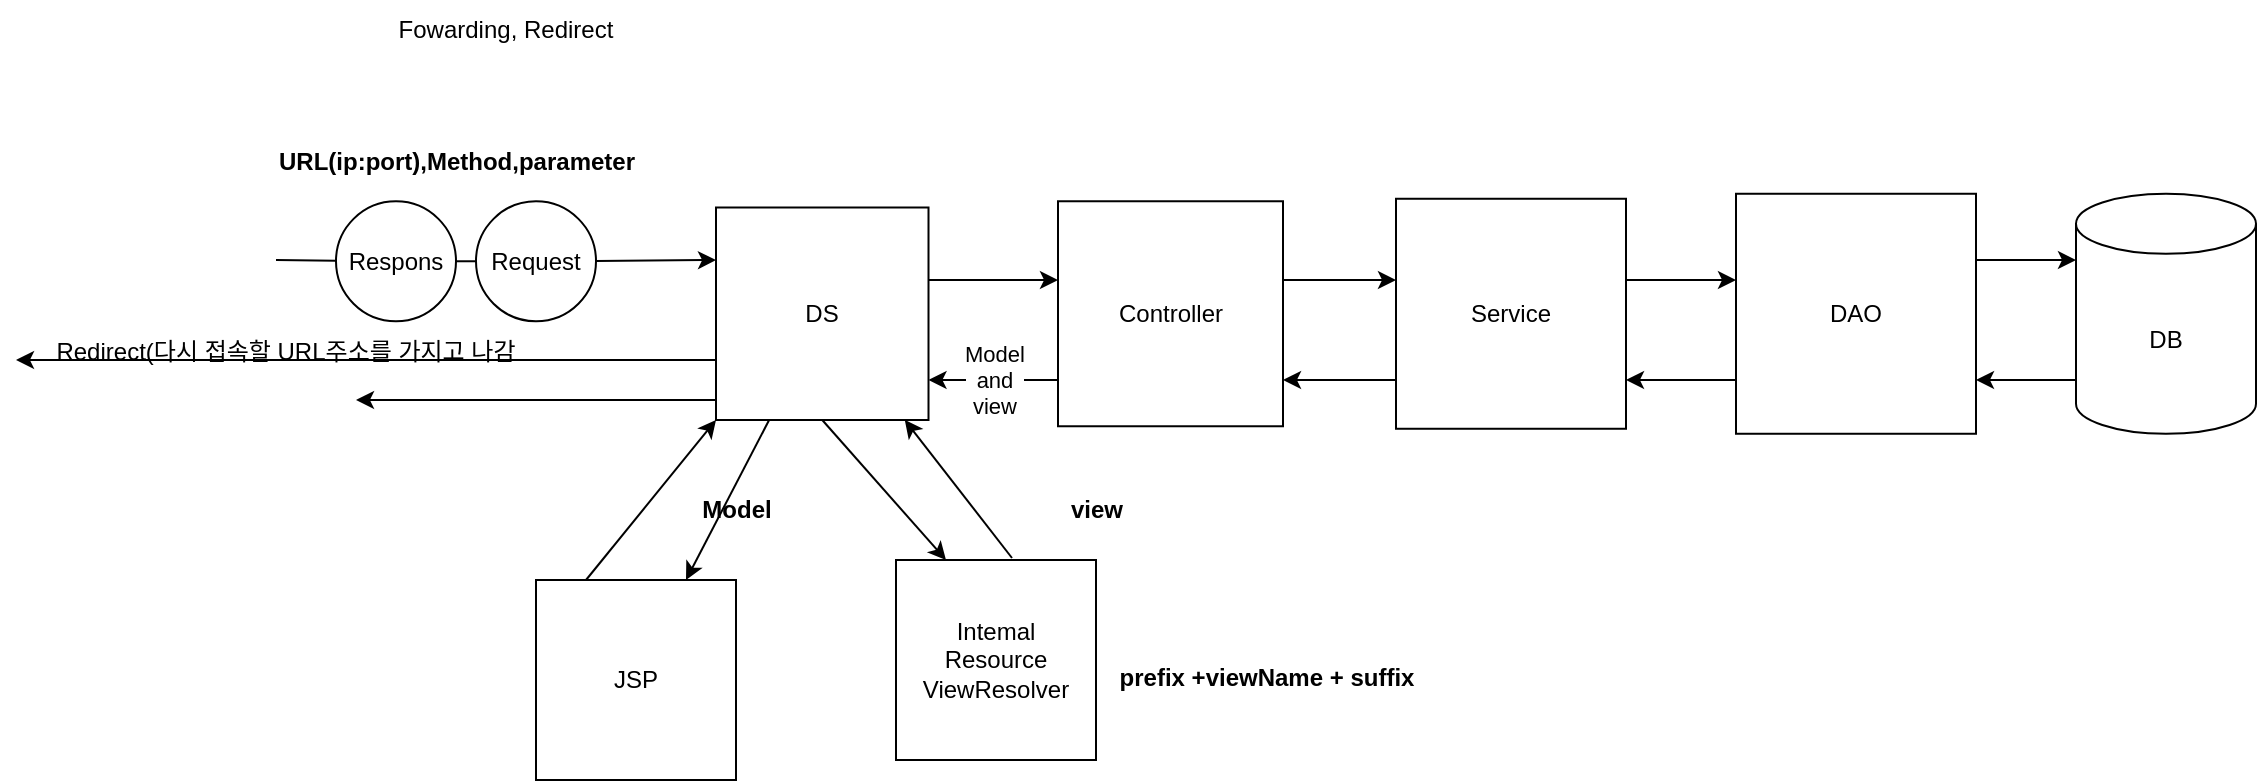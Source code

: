 <mxfile version="20.8.17" type="github" pages="2">
  <diagram name="페이지-1" id="vJRO00hqkpaGBJSzuBlY">
    <mxGraphModel dx="2214" dy="1965" grid="1" gridSize="10" guides="1" tooltips="1" connect="1" arrows="1" fold="1" page="1" pageScale="1" pageWidth="827" pageHeight="1169" math="0" shadow="0">
      <root>
        <mxCell id="0" />
        <mxCell id="1" parent="0" />
        <mxCell id="CpFPPWbDuUFxYbLGl7Xc-32" style="edgeStyle=orthogonalEdgeStyle;rounded=0;orthogonalLoop=1;jettySize=auto;html=1;" edge="1" parent="1" source="CpFPPWbDuUFxYbLGl7Xc-19" target="CpFPPWbDuUFxYbLGl7Xc-20">
          <mxGeometry relative="1" as="geometry">
            <Array as="points">
              <mxPoint x="800" y="-430" />
              <mxPoint x="800" y="-430" />
            </Array>
          </mxGeometry>
        </mxCell>
        <mxCell id="CpFPPWbDuUFxYbLGl7Xc-19" value="DB" style="shape=cylinder3;whiteSpace=wrap;html=1;boundedLbl=1;backgroundOutline=1;size=15;" vertex="1" parent="1">
          <mxGeometry x="810" y="-523.12" width="90" height="120" as="geometry" />
        </mxCell>
        <mxCell id="CpFPPWbDuUFxYbLGl7Xc-36" style="edgeStyle=orthogonalEdgeStyle;rounded=0;orthogonalLoop=1;jettySize=auto;html=1;" edge="1" parent="1" source="CpFPPWbDuUFxYbLGl7Xc-20" target="CpFPPWbDuUFxYbLGl7Xc-21">
          <mxGeometry relative="1" as="geometry">
            <Array as="points">
              <mxPoint x="610" y="-430" />
              <mxPoint x="610" y="-430" />
            </Array>
          </mxGeometry>
        </mxCell>
        <mxCell id="CpFPPWbDuUFxYbLGl7Xc-58" value="" style="edgeStyle=orthogonalEdgeStyle;rounded=0;orthogonalLoop=1;jettySize=auto;html=1;fontSize=12;" edge="1" parent="1" source="CpFPPWbDuUFxYbLGl7Xc-20" target="CpFPPWbDuUFxYbLGl7Xc-19">
          <mxGeometry relative="1" as="geometry">
            <Array as="points">
              <mxPoint x="790" y="-490" />
              <mxPoint x="790" y="-490" />
            </Array>
          </mxGeometry>
        </mxCell>
        <mxCell id="CpFPPWbDuUFxYbLGl7Xc-20" value="DAO" style="whiteSpace=wrap;html=1;aspect=fixed;" vertex="1" parent="1">
          <mxGeometry x="640" y="-523.12" width="120" height="120" as="geometry" />
        </mxCell>
        <mxCell id="CpFPPWbDuUFxYbLGl7Xc-29" style="edgeStyle=orthogonalEdgeStyle;rounded=0;orthogonalLoop=1;jettySize=auto;html=1;" edge="1" parent="1" source="CpFPPWbDuUFxYbLGl7Xc-21" target="CpFPPWbDuUFxYbLGl7Xc-20">
          <mxGeometry relative="1" as="geometry">
            <Array as="points">
              <mxPoint x="610" y="-480" />
              <mxPoint x="610" y="-480" />
            </Array>
          </mxGeometry>
        </mxCell>
        <mxCell id="CpFPPWbDuUFxYbLGl7Xc-37" value="" style="edgeStyle=orthogonalEdgeStyle;rounded=0;orthogonalLoop=1;jettySize=auto;html=1;" edge="1" parent="1" source="CpFPPWbDuUFxYbLGl7Xc-21" target="CpFPPWbDuUFxYbLGl7Xc-22">
          <mxGeometry relative="1" as="geometry">
            <Array as="points">
              <mxPoint x="440" y="-430" />
              <mxPoint x="440" y="-430" />
            </Array>
          </mxGeometry>
        </mxCell>
        <mxCell id="CpFPPWbDuUFxYbLGl7Xc-21" value="Service" style="whiteSpace=wrap;html=1;aspect=fixed;" vertex="1" parent="1">
          <mxGeometry x="470" y="-520.62" width="115" height="115" as="geometry" />
        </mxCell>
        <mxCell id="CpFPPWbDuUFxYbLGl7Xc-38" style="edgeStyle=orthogonalEdgeStyle;rounded=0;orthogonalLoop=1;jettySize=auto;html=1;" edge="1" parent="1" source="CpFPPWbDuUFxYbLGl7Xc-22">
          <mxGeometry relative="1" as="geometry">
            <mxPoint x="470" y="-480" as="targetPoint" />
            <Array as="points">
              <mxPoint x="470" y="-480" />
            </Array>
          </mxGeometry>
        </mxCell>
        <mxCell id="CpFPPWbDuUFxYbLGl7Xc-39" value="Model&lt;br&gt;and&lt;br&gt;view" style="edgeStyle=orthogonalEdgeStyle;rounded=0;orthogonalLoop=1;jettySize=auto;html=1;" edge="1" parent="1" source="CpFPPWbDuUFxYbLGl7Xc-22" target="CpFPPWbDuUFxYbLGl7Xc-24">
          <mxGeometry relative="1" as="geometry">
            <Array as="points">
              <mxPoint x="270" y="-430" />
              <mxPoint x="270" y="-430" />
            </Array>
          </mxGeometry>
        </mxCell>
        <mxCell id="CpFPPWbDuUFxYbLGl7Xc-22" value="Controller" style="whiteSpace=wrap;html=1;aspect=fixed;" vertex="1" parent="1">
          <mxGeometry x="301" y="-519.37" width="112.5" height="112.5" as="geometry" />
        </mxCell>
        <mxCell id="CpFPPWbDuUFxYbLGl7Xc-23" value="JSP" style="whiteSpace=wrap;html=1;aspect=fixed;" vertex="1" parent="1">
          <mxGeometry x="40" y="-330" width="100" height="100" as="geometry" />
        </mxCell>
        <mxCell id="CpFPPWbDuUFxYbLGl7Xc-26" value="" style="edgeStyle=orthogonalEdgeStyle;rounded=0;orthogonalLoop=1;jettySize=auto;html=1;" edge="1" parent="1" source="CpFPPWbDuUFxYbLGl7Xc-24" target="CpFPPWbDuUFxYbLGl7Xc-22">
          <mxGeometry relative="1" as="geometry">
            <Array as="points">
              <mxPoint x="270" y="-480" />
              <mxPoint x="270" y="-480" />
            </Array>
          </mxGeometry>
        </mxCell>
        <mxCell id="CpFPPWbDuUFxYbLGl7Xc-57" style="edgeStyle=orthogonalEdgeStyle;rounded=0;orthogonalLoop=1;jettySize=auto;html=1;fontSize=12;" edge="1" parent="1" source="CpFPPWbDuUFxYbLGl7Xc-24">
          <mxGeometry relative="1" as="geometry">
            <mxPoint x="-50" y="-420" as="targetPoint" />
            <Array as="points">
              <mxPoint x="80" y="-420" />
              <mxPoint x="80" y="-420" />
            </Array>
          </mxGeometry>
        </mxCell>
        <mxCell id="CpFPPWbDuUFxYbLGl7Xc-65" style="edgeStyle=orthogonalEdgeStyle;rounded=0;orthogonalLoop=1;jettySize=auto;html=1;fontSize=12;startArrow=none;" edge="1" parent="1" source="CpFPPWbDuUFxYbLGl7Xc-63">
          <mxGeometry relative="1" as="geometry">
            <mxPoint x="-220" y="-440" as="targetPoint" />
            <Array as="points">
              <mxPoint x="100" y="-440" />
            </Array>
          </mxGeometry>
        </mxCell>
        <mxCell id="CpFPPWbDuUFxYbLGl7Xc-24" value="DS" style="whiteSpace=wrap;html=1;aspect=fixed;" vertex="1" parent="1">
          <mxGeometry x="130" y="-516.25" width="106.25" height="106.25" as="geometry" />
        </mxCell>
        <mxCell id="CpFPPWbDuUFxYbLGl7Xc-25" value="Intemal&lt;br&gt;Resource&lt;br&gt;ViewResolver&lt;br&gt;" style="whiteSpace=wrap;html=1;aspect=fixed;" vertex="1" parent="1">
          <mxGeometry x="220" y="-340" width="100" height="100" as="geometry" />
        </mxCell>
        <mxCell id="CpFPPWbDuUFxYbLGl7Xc-42" value="" style="endArrow=classic;html=1;rounded=0;entryX=0.25;entryY=0;entryDx=0;entryDy=0;exitX=0.5;exitY=1;exitDx=0;exitDy=0;" edge="1" parent="1" source="CpFPPWbDuUFxYbLGl7Xc-24" target="CpFPPWbDuUFxYbLGl7Xc-25">
          <mxGeometry width="50" height="50" relative="1" as="geometry">
            <mxPoint x="150" y="-350" as="sourcePoint" />
            <mxPoint x="200" y="-400" as="targetPoint" />
            <Array as="points" />
          </mxGeometry>
        </mxCell>
        <mxCell id="CpFPPWbDuUFxYbLGl7Xc-43" value="&lt;font style=&quot;font-size: 12px;&quot;&gt;prefix +viewName + suffix&lt;/font&gt;" style="text;strokeColor=none;fillColor=none;html=1;fontSize=24;fontStyle=1;verticalAlign=middle;align=center;" vertex="1" parent="1">
          <mxGeometry x="330" y="-310" width="150" height="50" as="geometry" />
        </mxCell>
        <mxCell id="CpFPPWbDuUFxYbLGl7Xc-44" value="" style="endArrow=classic;html=1;rounded=0;fontSize=12;exitX=0.58;exitY=-0.01;exitDx=0;exitDy=0;exitPerimeter=0;" edge="1" parent="1" source="CpFPPWbDuUFxYbLGl7Xc-25" target="CpFPPWbDuUFxYbLGl7Xc-24">
          <mxGeometry width="50" height="50" relative="1" as="geometry">
            <mxPoint x="270" y="-360" as="sourcePoint" />
            <mxPoint x="440" y="-450" as="targetPoint" />
          </mxGeometry>
        </mxCell>
        <mxCell id="CpFPPWbDuUFxYbLGl7Xc-45" value="view" style="text;strokeColor=none;fillColor=none;html=1;fontSize=12;fontStyle=1;verticalAlign=middle;align=center;" vertex="1" parent="1">
          <mxGeometry x="270" y="-380" width="100" height="30" as="geometry" />
        </mxCell>
        <mxCell id="CpFPPWbDuUFxYbLGl7Xc-46" value="" style="endArrow=classic;html=1;rounded=0;fontSize=12;exitX=0.25;exitY=0;exitDx=0;exitDy=0;" edge="1" parent="1" source="CpFPPWbDuUFxYbLGl7Xc-23">
          <mxGeometry width="50" height="50" relative="1" as="geometry">
            <mxPoint x="80" y="-360" as="sourcePoint" />
            <mxPoint x="130" y="-410" as="targetPoint" />
            <Array as="points" />
          </mxGeometry>
        </mxCell>
        <mxCell id="CpFPPWbDuUFxYbLGl7Xc-47" value="" style="endArrow=classic;html=1;rounded=0;fontSize=12;entryX=0.75;entryY=0;entryDx=0;entryDy=0;exitX=0.25;exitY=1;exitDx=0;exitDy=0;" edge="1" parent="1" source="CpFPPWbDuUFxYbLGl7Xc-24" target="CpFPPWbDuUFxYbLGl7Xc-23">
          <mxGeometry width="50" height="50" relative="1" as="geometry">
            <mxPoint x="50" y="-360" as="sourcePoint" />
            <mxPoint x="100" y="-410" as="targetPoint" />
          </mxGeometry>
        </mxCell>
        <mxCell id="CpFPPWbDuUFxYbLGl7Xc-48" value="Model" style="text;strokeColor=none;fillColor=none;html=1;fontSize=12;fontStyle=1;verticalAlign=middle;align=center;" vertex="1" parent="1">
          <mxGeometry x="100" y="-377.5" width="80" height="25" as="geometry" />
        </mxCell>
        <mxCell id="CpFPPWbDuUFxYbLGl7Xc-50" value="" style="endArrow=classic;html=1;rounded=0;fontSize=12;startArrow=none;" edge="1" parent="1" source="CpFPPWbDuUFxYbLGl7Xc-52">
          <mxGeometry width="50" height="50" relative="1" as="geometry">
            <mxPoint x="-90" y="-490" as="sourcePoint" />
            <mxPoint x="130" y="-490" as="targetPoint" />
          </mxGeometry>
        </mxCell>
        <mxCell id="CpFPPWbDuUFxYbLGl7Xc-51" value="URL(ip:port),Method,parameter" style="text;strokeColor=none;fillColor=none;html=1;fontSize=12;fontStyle=1;verticalAlign=middle;align=center;" vertex="1" parent="1">
          <mxGeometry x="-110" y="-559.37" width="220" height="40" as="geometry" />
        </mxCell>
        <mxCell id="CpFPPWbDuUFxYbLGl7Xc-54" value="" style="endArrow=none;html=1;rounded=0;fontSize=12;" edge="1" parent="1" target="CpFPPWbDuUFxYbLGl7Xc-53">
          <mxGeometry width="50" height="50" relative="1" as="geometry">
            <mxPoint x="-90" y="-490" as="sourcePoint" />
            <mxPoint x="130" y="-490" as="targetPoint" />
          </mxGeometry>
        </mxCell>
        <mxCell id="CpFPPWbDuUFxYbLGl7Xc-53" value="Respons" style="ellipse;whiteSpace=wrap;html=1;aspect=fixed;fontSize=12;" vertex="1" parent="1">
          <mxGeometry x="-60" y="-519.37" width="60" height="60" as="geometry" />
        </mxCell>
        <mxCell id="CpFPPWbDuUFxYbLGl7Xc-55" value="" style="endArrow=none;html=1;rounded=0;fontSize=12;startArrow=none;" edge="1" parent="1" source="CpFPPWbDuUFxYbLGl7Xc-53" target="CpFPPWbDuUFxYbLGl7Xc-52">
          <mxGeometry width="50" height="50" relative="1" as="geometry">
            <mxPoint x="-10.245" y="-505.583" as="sourcePoint" />
            <mxPoint x="130" y="-490" as="targetPoint" />
          </mxGeometry>
        </mxCell>
        <mxCell id="CpFPPWbDuUFxYbLGl7Xc-52" value="Request" style="ellipse;whiteSpace=wrap;html=1;aspect=fixed;fontSize=12;" vertex="1" parent="1">
          <mxGeometry x="10" y="-519.37" width="60" height="60" as="geometry" />
        </mxCell>
        <mxCell id="CpFPPWbDuUFxYbLGl7Xc-60" value="Fowarding, Redirect" style="text;html=1;strokeColor=none;fillColor=none;align=center;verticalAlign=middle;whiteSpace=wrap;rounded=0;fontSize=12;" vertex="1" parent="1">
          <mxGeometry x="-60" y="-620" width="170" height="30" as="geometry" />
        </mxCell>
        <mxCell id="CpFPPWbDuUFxYbLGl7Xc-66" value="" style="edgeStyle=orthogonalEdgeStyle;rounded=0;orthogonalLoop=1;jettySize=auto;html=1;fontSize=12;endArrow=none;" edge="1" parent="1" source="CpFPPWbDuUFxYbLGl7Xc-24" target="CpFPPWbDuUFxYbLGl7Xc-63">
          <mxGeometry relative="1" as="geometry">
            <mxPoint x="-220" y="-440" as="targetPoint" />
            <mxPoint x="130" y="-440" as="sourcePoint" />
            <Array as="points">
              <mxPoint x="70" y="-440" />
              <mxPoint x="70" y="-440" />
            </Array>
          </mxGeometry>
        </mxCell>
        <mxCell id="CpFPPWbDuUFxYbLGl7Xc-63" value="Redirect(다시 접속할 URL주소를 가지고 나감&lt;br&gt;" style="text;html=1;strokeColor=none;fillColor=none;align=center;verticalAlign=middle;whiteSpace=wrap;rounded=0;fontSize=12;" vertex="1" parent="1">
          <mxGeometry x="-220" y="-459.37" width="270" height="30" as="geometry" />
        </mxCell>
      </root>
    </mxGraphModel>
  </diagram>
  <diagram id="TAv-3YEOq6iiqEUwi1SK" name="페이지-2">
    <mxGraphModel dx="1387" dy="796" grid="1" gridSize="10" guides="1" tooltips="1" connect="1" arrows="1" fold="1" page="1" pageScale="1" pageWidth="1169" pageHeight="827" math="0" shadow="0">
      <root>
        <mxCell id="0" />
        <mxCell id="1" parent="0" />
        <mxCell id="Tq7jGYfVatZDM1Ckg21b-1" value="ProductDAO" style="swimlane;fontStyle=1;align=center;verticalAlign=top;childLayout=stackLayout;horizontal=1;startSize=40;horizontalStack=0;resizeParent=1;resizeParentMax=0;resizeLast=0;collapsible=1;marginBottom=0;fontSize=12;" vertex="1" parent="1">
          <mxGeometry x="960" y="168" width="300" height="190" as="geometry" />
        </mxCell>
        <mxCell id="Tq7jGYfVatZDM1Ckg21b-2" value="- sqlSession: sqlSession&#xa;-NAMESPACE: String" style="text;strokeColor=none;fillColor=none;align=left;verticalAlign=top;spacingLeft=4;spacingRight=4;overflow=hidden;rotatable=0;points=[[0,0.5],[1,0.5]];portConstraint=eastwest;fontSize=12;" vertex="1" parent="Tq7jGYfVatZDM1Ckg21b-1">
          <mxGeometry y="40" width="300" height="60" as="geometry" />
        </mxCell>
        <mxCell id="Tq7jGYfVatZDM1Ckg21b-3" value="" style="line;strokeWidth=1;fillColor=none;align=left;verticalAlign=middle;spacingTop=-1;spacingLeft=3;spacingRight=3;rotatable=0;labelPosition=right;points=[];portConstraint=eastwest;strokeColor=inherit;fontSize=12;" vertex="1" parent="Tq7jGYfVatZDM1Ckg21b-1">
          <mxGeometry y="100" width="300" height="8" as="geometry" />
        </mxCell>
        <mxCell id="Tq7jGYfVatZDM1Ckg21b-4" value="+ getProductList(): List&lt;ProductDTO&gt;&#xa;+getProductDetail(ProductDTO): ProductDTO&#xa;+setAddProduct(ProductDTO): int" style="text;strokeColor=none;fillColor=none;align=left;verticalAlign=top;spacingLeft=4;spacingRight=4;overflow=hidden;rotatable=0;points=[[0,0.5],[1,0.5]];portConstraint=eastwest;fontSize=12;" vertex="1" parent="Tq7jGYfVatZDM1Ckg21b-1">
          <mxGeometry y="108" width="300" height="82" as="geometry" />
        </mxCell>
        <mxCell id="Tq7jGYfVatZDM1Ckg21b-5" value="Product" style="text;html=1;strokeColor=none;fillColor=none;align=center;verticalAlign=middle;whiteSpace=wrap;rounded=0;fontSize=12;" vertex="1" parent="1">
          <mxGeometry x="160" y="80" width="60" height="30" as="geometry" />
        </mxCell>
        <mxCell id="Tq7jGYfVatZDM1Ckg21b-22" style="edgeStyle=orthogonalEdgeStyle;rounded=0;orthogonalLoop=1;jettySize=auto;html=1;fontSize=12;" edge="1" parent="1" source="Tq7jGYfVatZDM1Ckg21b-10" target="Tq7jGYfVatZDM1Ckg21b-1">
          <mxGeometry relative="1" as="geometry">
            <Array as="points">
              <mxPoint x="910" y="230" />
              <mxPoint x="910" y="230" />
            </Array>
          </mxGeometry>
        </mxCell>
        <mxCell id="Tq7jGYfVatZDM1Ckg21b-10" value="ProductService" style="swimlane;fontStyle=1;align=center;verticalAlign=top;childLayout=stackLayout;horizontal=1;startSize=40;horizontalStack=0;resizeParent=1;resizeParentMax=0;resizeLast=0;collapsible=1;marginBottom=0;fontSize=12;" vertex="1" parent="1">
          <mxGeometry x="520" y="168" width="330" height="204" as="geometry" />
        </mxCell>
        <mxCell id="Tq7jGYfVatZDM1Ckg21b-11" value="- ProductDAO: ProductDAO" style="text;strokeColor=none;fillColor=none;align=left;verticalAlign=top;spacingLeft=4;spacingRight=4;overflow=hidden;rotatable=0;points=[[0,0.5],[1,0.5]];portConstraint=eastwest;fontSize=12;" vertex="1" parent="Tq7jGYfVatZDM1Ckg21b-10">
          <mxGeometry y="40" width="330" height="64" as="geometry" />
        </mxCell>
        <mxCell id="Tq7jGYfVatZDM1Ckg21b-12" value="" style="line;strokeWidth=1;fillColor=none;align=left;verticalAlign=middle;spacingTop=-1;spacingLeft=3;spacingRight=3;rotatable=0;labelPosition=right;points=[];portConstraint=eastwest;strokeColor=inherit;fontSize=12;" vertex="1" parent="Tq7jGYfVatZDM1Ckg21b-10">
          <mxGeometry y="104" width="330" height="8" as="geometry" />
        </mxCell>
        <mxCell id="Tq7jGYfVatZDM1Ckg21b-13" value="+ getProductList(): List&lt;ProductDTO&gt;&#xa;+getProductDetail(ProductDTO): ProductDTO&#xa;+setAddProduct(ProductDTO,List&lt;ProductOptionDTO&gt;): int" style="text;strokeColor=none;fillColor=none;align=left;verticalAlign=top;spacingLeft=4;spacingRight=4;overflow=hidden;rotatable=0;points=[[0,0.5],[1,0.5]];portConstraint=eastwest;fontSize=12;" vertex="1" parent="Tq7jGYfVatZDM1Ckg21b-10">
          <mxGeometry y="112" width="330" height="92" as="geometry" />
        </mxCell>
        <mxCell id="Tq7jGYfVatZDM1Ckg21b-21" style="edgeStyle=orthogonalEdgeStyle;rounded=0;orthogonalLoop=1;jettySize=auto;html=1;fontSize=12;" edge="1" parent="1" source="Tq7jGYfVatZDM1Ckg21b-14" target="Tq7jGYfVatZDM1Ckg21b-10">
          <mxGeometry relative="1" as="geometry">
            <Array as="points">
              <mxPoint x="480" y="230" />
              <mxPoint x="480" y="230" />
            </Array>
          </mxGeometry>
        </mxCell>
        <mxCell id="Tq7jGYfVatZDM1Ckg21b-14" value="ProductController" style="swimlane;fontStyle=1;align=center;verticalAlign=top;childLayout=stackLayout;horizontal=1;startSize=40;horizontalStack=0;resizeParent=1;resizeParentMax=0;resizeLast=0;collapsible=1;marginBottom=0;fontSize=12;" vertex="1" parent="1">
          <mxGeometry x="170" y="168" width="260" height="200" as="geometry" />
        </mxCell>
        <mxCell id="Tq7jGYfVatZDM1Ckg21b-15" value="- ProductService: ProductService" style="text;strokeColor=none;fillColor=none;align=left;verticalAlign=top;spacingLeft=4;spacingRight=4;overflow=hidden;rotatable=0;points=[[0,0.5],[1,0.5]];portConstraint=eastwest;fontSize=12;" vertex="1" parent="Tq7jGYfVatZDM1Ckg21b-14">
          <mxGeometry y="40" width="260" height="54" as="geometry" />
        </mxCell>
        <mxCell id="Tq7jGYfVatZDM1Ckg21b-16" value="" style="line;strokeWidth=1;fillColor=none;align=left;verticalAlign=middle;spacingTop=-1;spacingLeft=3;spacingRight=3;rotatable=0;labelPosition=right;points=[];portConstraint=eastwest;strokeColor=inherit;fontSize=12;" vertex="1" parent="Tq7jGYfVatZDM1Ckg21b-14">
          <mxGeometry y="94" width="260" height="8" as="geometry" />
        </mxCell>
        <mxCell id="Tq7jGYfVatZDM1Ckg21b-17" value="+ getProductList(): ModelView&#xa;+getProductDetail(ProductDTO): String&#xa;+setAddProduct(): void&#xa;+setAddProduct(ProductDTO): String" style="text;strokeColor=none;fillColor=none;align=left;verticalAlign=top;spacingLeft=4;spacingRight=4;overflow=hidden;rotatable=0;points=[[0,0.5],[1,0.5]];portConstraint=eastwest;fontSize=12;" vertex="1" parent="Tq7jGYfVatZDM1Ckg21b-14">
          <mxGeometry y="102" width="260" height="98" as="geometry" />
        </mxCell>
        <mxCell id="Tq7jGYfVatZDM1Ckg21b-23" value="Member" style="text;html=1;strokeColor=none;fillColor=none;align=center;verticalAlign=middle;whiteSpace=wrap;rounded=0;fontSize=12;" vertex="1" parent="1">
          <mxGeometry x="170" y="470" width="60" height="30" as="geometry" />
        </mxCell>
        <mxCell id="Tq7jGYfVatZDM1Ckg21b-24" value="MemberController" style="swimlane;fontStyle=1;align=center;verticalAlign=top;childLayout=stackLayout;horizontal=1;startSize=40;horizontalStack=0;resizeParent=1;resizeParentMax=0;resizeLast=0;collapsible=1;marginBottom=0;fontSize=12;" vertex="1" parent="1">
          <mxGeometry x="160" y="500" width="260" height="200" as="geometry" />
        </mxCell>
        <mxCell id="Tq7jGYfVatZDM1Ckg21b-25" value="- MemberService: MemberService" style="text;strokeColor=none;fillColor=none;align=left;verticalAlign=top;spacingLeft=4;spacingRight=4;overflow=hidden;rotatable=0;points=[[0,0.5],[1,0.5]];portConstraint=eastwest;fontSize=12;" vertex="1" parent="Tq7jGYfVatZDM1Ckg21b-24">
          <mxGeometry y="40" width="260" height="54" as="geometry" />
        </mxCell>
        <mxCell id="Tq7jGYfVatZDM1Ckg21b-26" value="" style="line;strokeWidth=1;fillColor=none;align=left;verticalAlign=middle;spacingTop=-1;spacingLeft=3;spacingRight=3;rotatable=0;labelPosition=right;points=[];portConstraint=eastwest;strokeColor=inherit;fontSize=12;" vertex="1" parent="Tq7jGYfVatZDM1Ckg21b-24">
          <mxGeometry y="94" width="260" height="8" as="geometry" />
        </mxCell>
        <mxCell id="Tq7jGYfVatZDM1Ckg21b-27" value="+setMemberJoin(): void&#xa;+setMemberJoin(MemberDTO) : String&#xa;" style="text;strokeColor=none;fillColor=none;align=left;verticalAlign=top;spacingLeft=4;spacingRight=4;overflow=hidden;rotatable=0;points=[[0,0.5],[1,0.5]];portConstraint=eastwest;fontSize=12;" vertex="1" parent="Tq7jGYfVatZDM1Ckg21b-24">
          <mxGeometry y="102" width="260" height="98" as="geometry" />
        </mxCell>
        <mxCell id="Tq7jGYfVatZDM1Ckg21b-28" value="MemberService" style="swimlane;fontStyle=1;align=center;verticalAlign=top;childLayout=stackLayout;horizontal=1;startSize=40;horizontalStack=0;resizeParent=1;resizeParentMax=0;resizeLast=0;collapsible=1;marginBottom=0;fontSize=12;" vertex="1" parent="1">
          <mxGeometry x="520" y="496" width="330" height="204" as="geometry" />
        </mxCell>
        <mxCell id="Tq7jGYfVatZDM1Ckg21b-31" value="+setMemberJoin(MemberDTO): int" style="text;strokeColor=none;fillColor=none;align=left;verticalAlign=top;spacingLeft=4;spacingRight=4;overflow=hidden;rotatable=0;points=[[0,0.5],[1,0.5]];portConstraint=eastwest;fontSize=12;" vertex="1" parent="Tq7jGYfVatZDM1Ckg21b-28">
          <mxGeometry y="40" width="330" height="92" as="geometry" />
        </mxCell>
        <mxCell id="Tq7jGYfVatZDM1Ckg21b-29" value="- MemberDAO: MemberDAO" style="text;strokeColor=none;fillColor=none;align=left;verticalAlign=top;spacingLeft=4;spacingRight=4;overflow=hidden;rotatable=0;points=[[0,0.5],[1,0.5]];portConstraint=eastwest;fontSize=12;" vertex="1" parent="Tq7jGYfVatZDM1Ckg21b-28">
          <mxGeometry y="132" width="330" height="64" as="geometry" />
        </mxCell>
        <mxCell id="Tq7jGYfVatZDM1Ckg21b-30" value="" style="line;strokeWidth=1;fillColor=none;align=left;verticalAlign=middle;spacingTop=-1;spacingLeft=3;spacingRight=3;rotatable=0;labelPosition=right;points=[];portConstraint=eastwest;strokeColor=inherit;fontSize=12;" vertex="1" parent="Tq7jGYfVatZDM1Ckg21b-28">
          <mxGeometry y="196" width="330" height="8" as="geometry" />
        </mxCell>
        <mxCell id="Tq7jGYfVatZDM1Ckg21b-36" value="MemberDAO" style="swimlane;fontStyle=1;align=center;verticalAlign=top;childLayout=stackLayout;horizontal=1;startSize=40;horizontalStack=0;resizeParent=1;resizeParentMax=0;resizeLast=0;collapsible=1;marginBottom=0;fontSize=12;" vertex="1" parent="1">
          <mxGeometry x="960" y="496" width="300" height="190" as="geometry" />
        </mxCell>
        <mxCell id="Tq7jGYfVatZDM1Ckg21b-37" value="- sqlSession: sqlSession&#xa;-NAMESPACE: String" style="text;strokeColor=none;fillColor=none;align=left;verticalAlign=top;spacingLeft=4;spacingRight=4;overflow=hidden;rotatable=0;points=[[0,0.5],[1,0.5]];portConstraint=eastwest;fontSize=12;" vertex="1" parent="Tq7jGYfVatZDM1Ckg21b-36">
          <mxGeometry y="40" width="300" height="60" as="geometry" />
        </mxCell>
        <mxCell id="Tq7jGYfVatZDM1Ckg21b-38" value="" style="line;strokeWidth=1;fillColor=none;align=left;verticalAlign=middle;spacingTop=-1;spacingLeft=3;spacingRight=3;rotatable=0;labelPosition=right;points=[];portConstraint=eastwest;strokeColor=inherit;fontSize=12;" vertex="1" parent="Tq7jGYfVatZDM1Ckg21b-36">
          <mxGeometry y="100" width="300" height="8" as="geometry" />
        </mxCell>
        <mxCell id="Tq7jGYfVatZDM1Ckg21b-39" value="+setMemberJoin(ProductDTO): int" style="text;strokeColor=none;fillColor=none;align=left;verticalAlign=top;spacingLeft=4;spacingRight=4;overflow=hidden;rotatable=0;points=[[0,0.5],[1,0.5]];portConstraint=eastwest;fontSize=12;" vertex="1" parent="Tq7jGYfVatZDM1Ckg21b-36">
          <mxGeometry y="108" width="300" height="82" as="geometry" />
        </mxCell>
      </root>
    </mxGraphModel>
  </diagram>
</mxfile>
